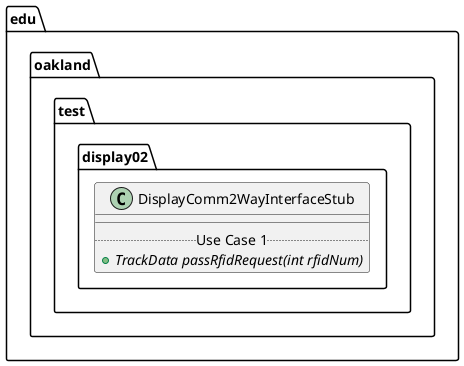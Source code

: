 @startuml DisplayComm2WayInterfaceStub

package edu.oakland.test.display02 {
    class DisplayComm2WayInterfaceStub {
        __
        .. Use Case 1 ..
        {abstract} + TrackData passRfidRequest(int rfidNum)
    }
}

@enduml
